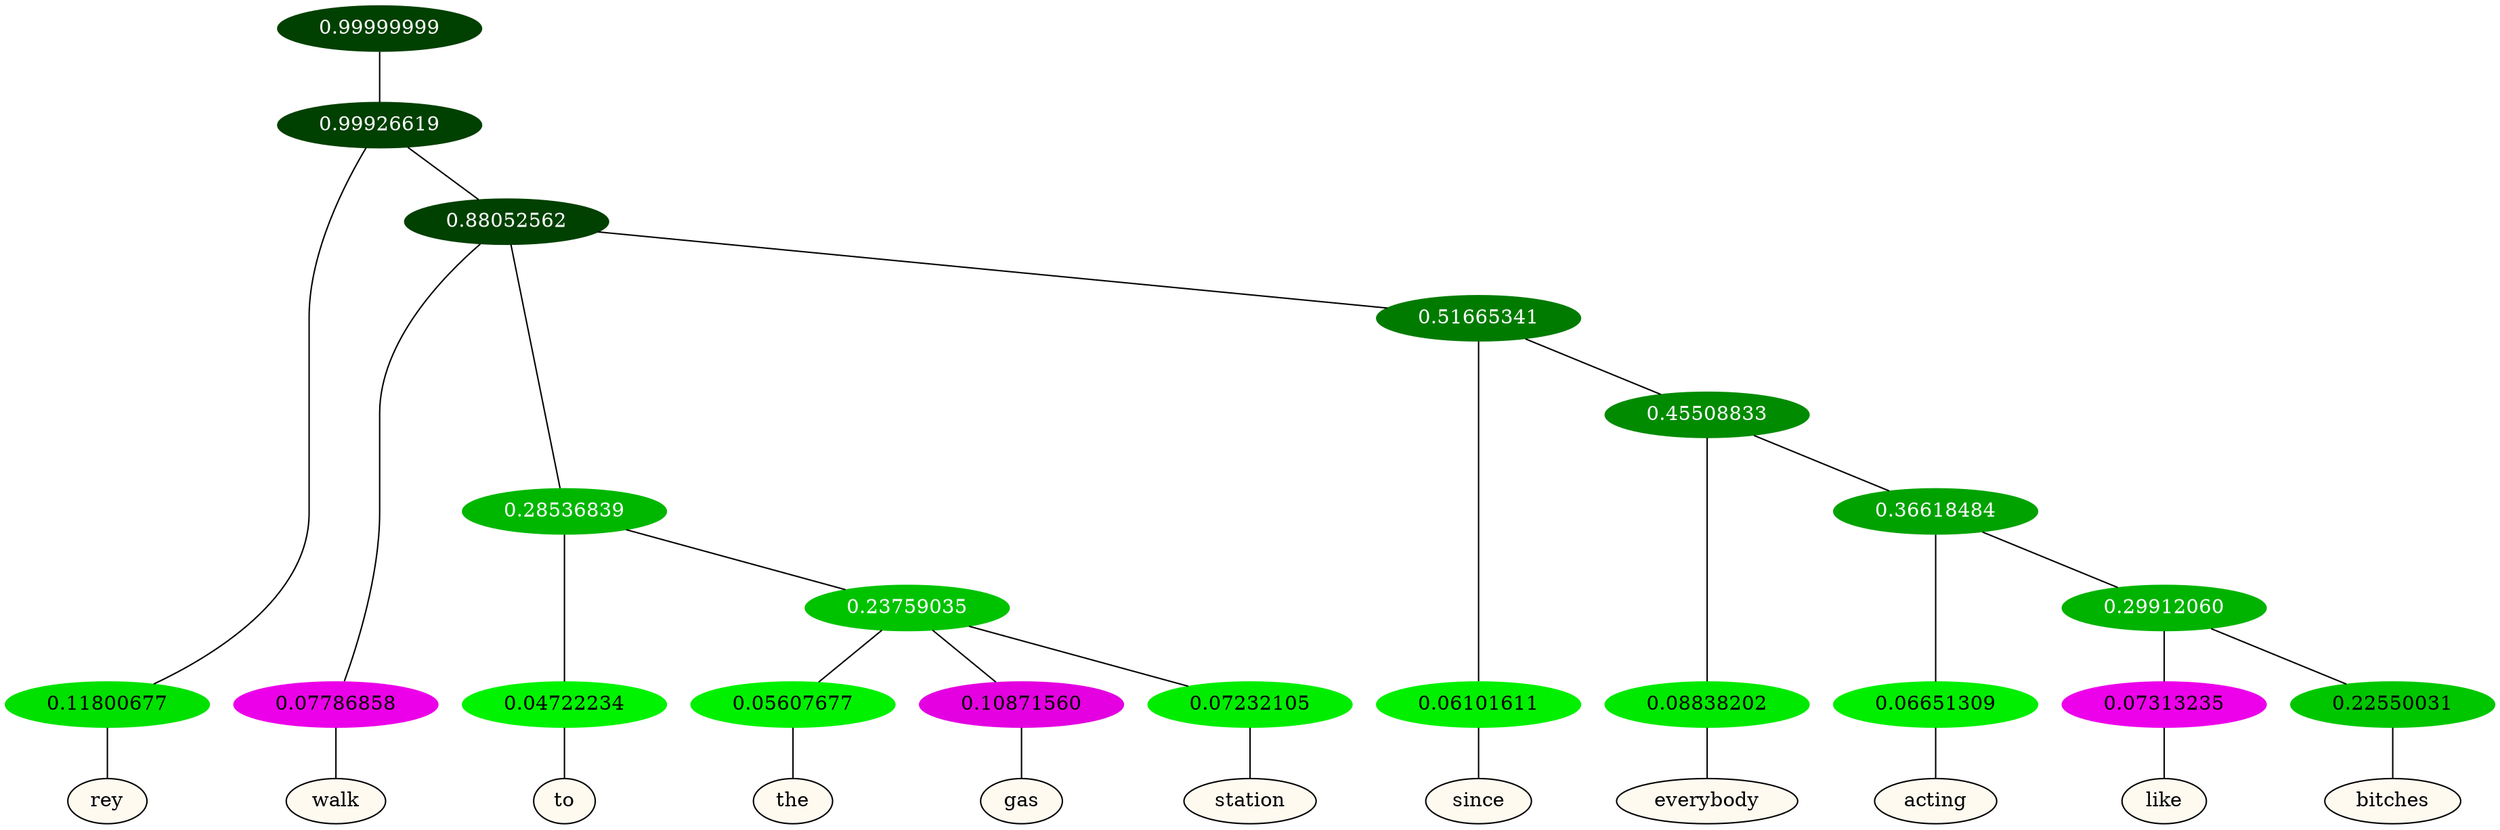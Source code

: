 graph {
	node [format=png height=0.15 nodesep=0.001 ordering=out overlap=prism overlap_scaling=0.01 ranksep=0.001 ratio=0.2 style=filled width=0.15]
	{
		rank=same
		a_w_2 [label=rey color=black fillcolor=floralwhite style="filled,solid"]
		a_w_4 [label=walk color=black fillcolor=floralwhite style="filled,solid"]
		a_w_7 [label=to color=black fillcolor=floralwhite style="filled,solid"]
		a_w_11 [label=the color=black fillcolor=floralwhite style="filled,solid"]
		a_w_12 [label=gas color=black fillcolor=floralwhite style="filled,solid"]
		a_w_13 [label=station color=black fillcolor=floralwhite style="filled,solid"]
		a_w_9 [label=since color=black fillcolor=floralwhite style="filled,solid"]
		a_w_14 [label=everybody color=black fillcolor=floralwhite style="filled,solid"]
		a_w_16 [label=acting color=black fillcolor=floralwhite style="filled,solid"]
		a_w_18 [label=like color=black fillcolor=floralwhite style="filled,solid"]
		a_w_19 [label=bitches color=black fillcolor=floralwhite style="filled,solid"]
	}
	a_n_2 -- a_w_2
	a_n_4 -- a_w_4
	a_n_7 -- a_w_7
	a_n_11 -- a_w_11
	a_n_12 -- a_w_12
	a_n_13 -- a_w_13
	a_n_9 -- a_w_9
	a_n_14 -- a_w_14
	a_n_16 -- a_w_16
	a_n_18 -- a_w_18
	a_n_19 -- a_w_19
	{
		rank=same
		a_n_2 [label=0.11800677 color="0.334 1.000 0.882" fontcolor=black]
		a_n_4 [label=0.07786858 color="0.835 1.000 0.922" fontcolor=black]
		a_n_7 [label=0.04722234 color="0.334 1.000 0.953" fontcolor=black]
		a_n_11 [label=0.05607677 color="0.334 1.000 0.944" fontcolor=black]
		a_n_12 [label=0.10871560 color="0.835 1.000 0.891" fontcolor=black]
		a_n_13 [label=0.07232105 color="0.334 1.000 0.928" fontcolor=black]
		a_n_9 [label=0.06101611 color="0.334 1.000 0.939" fontcolor=black]
		a_n_14 [label=0.08838202 color="0.334 1.000 0.912" fontcolor=black]
		a_n_16 [label=0.06651309 color="0.334 1.000 0.933" fontcolor=black]
		a_n_18 [label=0.07313235 color="0.835 1.000 0.927" fontcolor=black]
		a_n_19 [label=0.22550031 color="0.334 1.000 0.774" fontcolor=black]
	}
	a_n_0 [label=0.99999999 color="0.334 1.000 0.250" fontcolor=grey99]
	a_n_1 [label=0.99926619 color="0.334 1.000 0.250" fontcolor=grey99]
	a_n_0 -- a_n_1
	a_n_1 -- a_n_2
	a_n_3 [label=0.88052562 color="0.334 1.000 0.250" fontcolor=grey99]
	a_n_1 -- a_n_3
	a_n_3 -- a_n_4
	a_n_5 [label=0.28536839 color="0.334 1.000 0.715" fontcolor=grey99]
	a_n_3 -- a_n_5
	a_n_6 [label=0.51665341 color="0.334 1.000 0.483" fontcolor=grey99]
	a_n_3 -- a_n_6
	a_n_5 -- a_n_7
	a_n_8 [label=0.23759035 color="0.334 1.000 0.762" fontcolor=grey99]
	a_n_5 -- a_n_8
	a_n_6 -- a_n_9
	a_n_10 [label=0.45508833 color="0.334 1.000 0.545" fontcolor=grey99]
	a_n_6 -- a_n_10
	a_n_8 -- a_n_11
	a_n_8 -- a_n_12
	a_n_8 -- a_n_13
	a_n_10 -- a_n_14
	a_n_15 [label=0.36618484 color="0.334 1.000 0.634" fontcolor=grey99]
	a_n_10 -- a_n_15
	a_n_15 -- a_n_16
	a_n_17 [label=0.29912060 color="0.334 1.000 0.701" fontcolor=grey99]
	a_n_15 -- a_n_17
	a_n_17 -- a_n_18
	a_n_17 -- a_n_19
}
